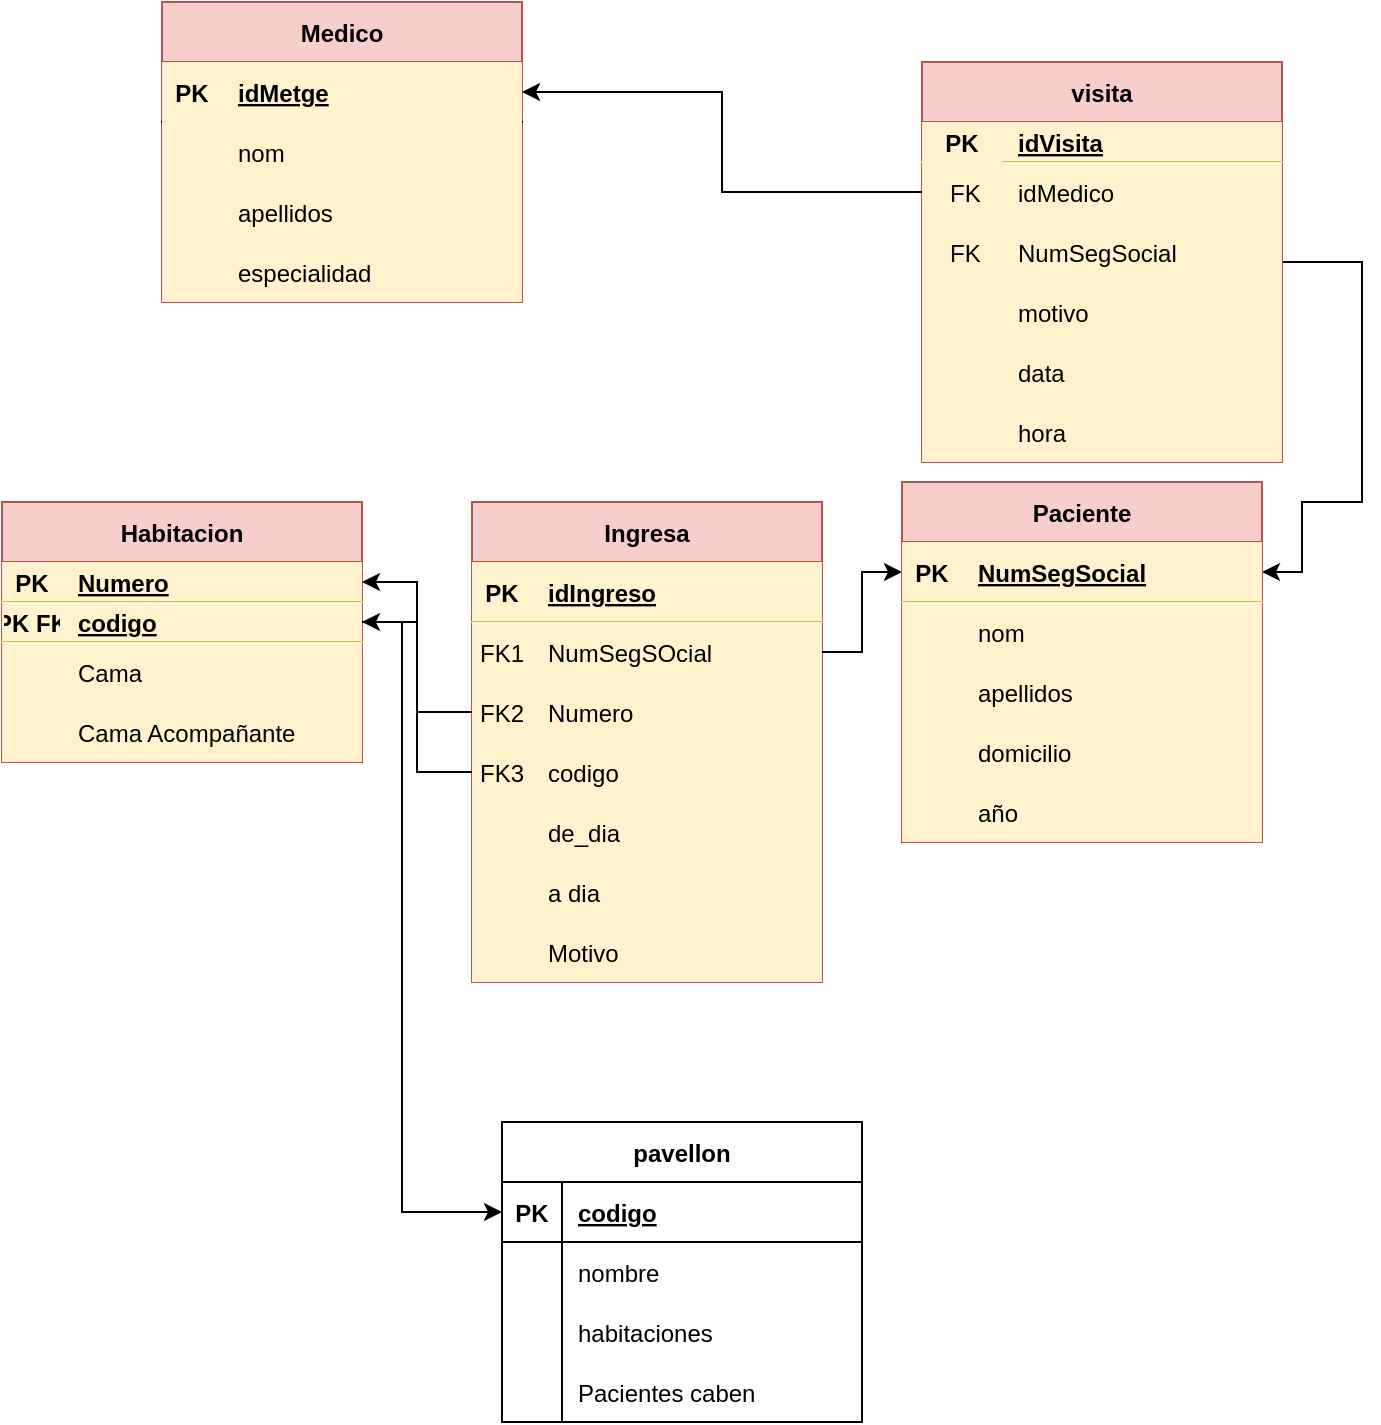 <mxfile version="20.6.0" type="device"><diagram id="R2lEEEUBdFMjLlhIrx00" name="Page-1"><mxGraphModel dx="1038" dy="579" grid="1" gridSize="10" guides="1" tooltips="1" connect="1" arrows="1" fold="1" page="1" pageScale="1" pageWidth="850" pageHeight="1100" math="0" shadow="0" extFonts="Permanent Marker^https://fonts.googleapis.com/css?family=Permanent+Marker"><root><mxCell id="0"/><mxCell id="1" parent="0"/><mxCell id="8zEbhE-yg2SYqA1M5T3Y-1" value="Medico" style="shape=table;startSize=30;container=1;collapsible=1;childLayout=tableLayout;fixedRows=1;rowLines=0;fontStyle=1;align=center;resizeLast=1;fillColor=#f8cecc;strokeColor=#b85450;" parent="1" vertex="1"><mxGeometry x="90" y="80" width="180" height="150" as="geometry"/></mxCell><mxCell id="8zEbhE-yg2SYqA1M5T3Y-2" value="" style="shape=tableRow;horizontal=0;startSize=0;swimlaneHead=0;swimlaneBody=0;fillColor=none;collapsible=0;dropTarget=0;points=[[0,0.5],[1,0.5]];portConstraint=eastwest;top=0;left=0;right=0;bottom=1;" parent="8zEbhE-yg2SYqA1M5T3Y-1" vertex="1"><mxGeometry y="30" width="180" height="30" as="geometry"/></mxCell><mxCell id="8zEbhE-yg2SYqA1M5T3Y-3" value="PK" style="shape=partialRectangle;connectable=0;fillColor=#fff2cc;top=0;left=0;bottom=0;right=0;fontStyle=1;overflow=hidden;strokeColor=#d6b656;" parent="8zEbhE-yg2SYqA1M5T3Y-2" vertex="1"><mxGeometry width="30" height="30" as="geometry"><mxRectangle width="30" height="30" as="alternateBounds"/></mxGeometry></mxCell><mxCell id="8zEbhE-yg2SYqA1M5T3Y-4" value="idMetge" style="shape=partialRectangle;connectable=0;fillColor=#fff2cc;top=0;left=0;bottom=0;right=0;align=left;spacingLeft=6;fontStyle=5;overflow=hidden;strokeColor=#d6b656;" parent="8zEbhE-yg2SYqA1M5T3Y-2" vertex="1"><mxGeometry x="30" width="150" height="30" as="geometry"><mxRectangle width="150" height="30" as="alternateBounds"/></mxGeometry></mxCell><mxCell id="8zEbhE-yg2SYqA1M5T3Y-5" value="" style="shape=tableRow;horizontal=0;startSize=0;swimlaneHead=0;swimlaneBody=0;fillColor=none;collapsible=0;dropTarget=0;points=[[0,0.5],[1,0.5]];portConstraint=eastwest;top=0;left=0;right=0;bottom=0;" parent="8zEbhE-yg2SYqA1M5T3Y-1" vertex="1"><mxGeometry y="60" width="180" height="30" as="geometry"/></mxCell><mxCell id="8zEbhE-yg2SYqA1M5T3Y-6" value="" style="shape=partialRectangle;connectable=0;fillColor=#fff2cc;top=0;left=0;bottom=0;right=0;editable=1;overflow=hidden;strokeColor=#d6b656;" parent="8zEbhE-yg2SYqA1M5T3Y-5" vertex="1"><mxGeometry width="30" height="30" as="geometry"><mxRectangle width="30" height="30" as="alternateBounds"/></mxGeometry></mxCell><mxCell id="8zEbhE-yg2SYqA1M5T3Y-7" value="nom" style="shape=partialRectangle;connectable=0;fillColor=#fff2cc;top=0;left=0;bottom=0;right=0;align=left;spacingLeft=6;overflow=hidden;strokeColor=#d6b656;" parent="8zEbhE-yg2SYqA1M5T3Y-5" vertex="1"><mxGeometry x="30" width="150" height="30" as="geometry"><mxRectangle width="150" height="30" as="alternateBounds"/></mxGeometry></mxCell><mxCell id="8zEbhE-yg2SYqA1M5T3Y-8" value="" style="shape=tableRow;horizontal=0;startSize=0;swimlaneHead=0;swimlaneBody=0;fillColor=none;collapsible=0;dropTarget=0;points=[[0,0.5],[1,0.5]];portConstraint=eastwest;top=0;left=0;right=0;bottom=0;" parent="8zEbhE-yg2SYqA1M5T3Y-1" vertex="1"><mxGeometry y="90" width="180" height="30" as="geometry"/></mxCell><mxCell id="8zEbhE-yg2SYqA1M5T3Y-9" value="" style="shape=partialRectangle;connectable=0;fillColor=#fff2cc;top=0;left=0;bottom=0;right=0;editable=1;overflow=hidden;strokeColor=#d6b656;" parent="8zEbhE-yg2SYqA1M5T3Y-8" vertex="1"><mxGeometry width="30" height="30" as="geometry"><mxRectangle width="30" height="30" as="alternateBounds"/></mxGeometry></mxCell><mxCell id="8zEbhE-yg2SYqA1M5T3Y-10" value="apellidos" style="shape=partialRectangle;connectable=0;fillColor=#fff2cc;top=0;left=0;bottom=0;right=0;align=left;spacingLeft=6;overflow=hidden;strokeColor=#d6b656;" parent="8zEbhE-yg2SYqA1M5T3Y-8" vertex="1"><mxGeometry x="30" width="150" height="30" as="geometry"><mxRectangle width="150" height="30" as="alternateBounds"/></mxGeometry></mxCell><mxCell id="8zEbhE-yg2SYqA1M5T3Y-11" value="" style="shape=tableRow;horizontal=0;startSize=0;swimlaneHead=0;swimlaneBody=0;fillColor=none;collapsible=0;dropTarget=0;points=[[0,0.5],[1,0.5]];portConstraint=eastwest;top=0;left=0;right=0;bottom=0;" parent="8zEbhE-yg2SYqA1M5T3Y-1" vertex="1"><mxGeometry y="120" width="180" height="30" as="geometry"/></mxCell><mxCell id="8zEbhE-yg2SYqA1M5T3Y-12" value="" style="shape=partialRectangle;connectable=0;fillColor=#fff2cc;top=0;left=0;bottom=0;right=0;editable=1;overflow=hidden;strokeColor=#d6b656;" parent="8zEbhE-yg2SYqA1M5T3Y-11" vertex="1"><mxGeometry width="30" height="30" as="geometry"><mxRectangle width="30" height="30" as="alternateBounds"/></mxGeometry></mxCell><mxCell id="8zEbhE-yg2SYqA1M5T3Y-13" value="especialidad" style="shape=partialRectangle;connectable=0;fillColor=#fff2cc;top=0;left=0;bottom=0;right=0;align=left;spacingLeft=6;overflow=hidden;strokeColor=#d6b656;" parent="8zEbhE-yg2SYqA1M5T3Y-11" vertex="1"><mxGeometry x="30" width="150" height="30" as="geometry"><mxRectangle width="150" height="30" as="alternateBounds"/></mxGeometry></mxCell><mxCell id="8zEbhE-yg2SYqA1M5T3Y-79" style="edgeStyle=orthogonalEdgeStyle;rounded=0;orthogonalLoop=1;jettySize=auto;html=1;entryX=1;entryY=0.5;entryDx=0;entryDy=0;" parent="1" source="8zEbhE-yg2SYqA1M5T3Y-14" target="8zEbhE-yg2SYqA1M5T3Y-41" edge="1"><mxGeometry relative="1" as="geometry"><Array as="points"><mxPoint x="690" y="210"/><mxPoint x="690" y="330"/><mxPoint x="660" y="330"/><mxPoint x="660" y="365"/></Array></mxGeometry></mxCell><mxCell id="8zEbhE-yg2SYqA1M5T3Y-14" value="visita" style="shape=table;startSize=30;container=1;collapsible=1;childLayout=tableLayout;fixedRows=1;rowLines=0;fontStyle=1;align=center;resizeLast=1;fillColor=#f8cecc;strokeColor=#b85450;" parent="1" vertex="1"><mxGeometry x="470" y="110" width="180" height="200" as="geometry"/></mxCell><mxCell id="8zEbhE-yg2SYqA1M5T3Y-15" value="" style="shape=tableRow;horizontal=0;startSize=0;swimlaneHead=0;swimlaneBody=0;fillColor=#fff2cc;collapsible=0;dropTarget=0;points=[[0,0.5],[1,0.5]];portConstraint=eastwest;top=0;left=0;right=0;bottom=1;strokeColor=#d6b656;" parent="8zEbhE-yg2SYqA1M5T3Y-14" vertex="1"><mxGeometry y="30" width="180" height="20" as="geometry"/></mxCell><mxCell id="8zEbhE-yg2SYqA1M5T3Y-16" value="PK" style="shape=partialRectangle;connectable=0;fillColor=#fff2cc;top=0;left=0;bottom=0;right=0;fontStyle=1;overflow=hidden;strokeColor=#d6b656;" parent="8zEbhE-yg2SYqA1M5T3Y-15" vertex="1"><mxGeometry width="40" height="20" as="geometry"><mxRectangle width="40" height="20" as="alternateBounds"/></mxGeometry></mxCell><mxCell id="8zEbhE-yg2SYqA1M5T3Y-17" value="idVisita" style="shape=partialRectangle;connectable=0;fillColor=none;top=0;left=0;bottom=0;right=0;align=left;spacingLeft=6;fontStyle=5;overflow=hidden;" parent="8zEbhE-yg2SYqA1M5T3Y-15" vertex="1"><mxGeometry x="40" width="140" height="20" as="geometry"><mxRectangle width="140" height="20" as="alternateBounds"/></mxGeometry></mxCell><mxCell id="8zEbhE-yg2SYqA1M5T3Y-66" value="" style="shape=tableRow;horizontal=0;startSize=0;swimlaneHead=0;swimlaneBody=0;fillColor=#fff2cc;collapsible=0;dropTarget=0;points=[[0,0.5],[1,0.5]];portConstraint=eastwest;top=0;left=0;right=0;bottom=0;strokeColor=#d6b656;" parent="8zEbhE-yg2SYqA1M5T3Y-14" vertex="1"><mxGeometry y="50" width="180" height="30" as="geometry"/></mxCell><mxCell id="8zEbhE-yg2SYqA1M5T3Y-67" value=" FK" style="shape=partialRectangle;connectable=0;fillColor=none;top=0;left=0;bottom=0;right=0;editable=1;overflow=hidden;" parent="8zEbhE-yg2SYqA1M5T3Y-66" vertex="1"><mxGeometry width="40" height="30" as="geometry"><mxRectangle width="40" height="30" as="alternateBounds"/></mxGeometry></mxCell><mxCell id="8zEbhE-yg2SYqA1M5T3Y-68" value="idMedico" style="shape=partialRectangle;connectable=0;fillColor=none;top=0;left=0;bottom=0;right=0;align=left;spacingLeft=6;overflow=hidden;" parent="8zEbhE-yg2SYqA1M5T3Y-66" vertex="1"><mxGeometry x="40" width="140" height="30" as="geometry"><mxRectangle width="140" height="30" as="alternateBounds"/></mxGeometry></mxCell><mxCell id="8zEbhE-yg2SYqA1M5T3Y-76" value="" style="shape=tableRow;horizontal=0;startSize=0;swimlaneHead=0;swimlaneBody=0;fillColor=#fff2cc;collapsible=0;dropTarget=0;points=[[0,0.5],[1,0.5]];portConstraint=eastwest;top=0;left=0;right=0;bottom=0;strokeColor=#d6b656;" parent="8zEbhE-yg2SYqA1M5T3Y-14" vertex="1"><mxGeometry y="80" width="180" height="30" as="geometry"/></mxCell><mxCell id="8zEbhE-yg2SYqA1M5T3Y-77" value=" FK" style="shape=partialRectangle;connectable=0;fillColor=none;top=0;left=0;bottom=0;right=0;editable=1;overflow=hidden;" parent="8zEbhE-yg2SYqA1M5T3Y-76" vertex="1"><mxGeometry width="40" height="30" as="geometry"><mxRectangle width="40" height="30" as="alternateBounds"/></mxGeometry></mxCell><mxCell id="8zEbhE-yg2SYqA1M5T3Y-78" value="NumSegSocial" style="shape=partialRectangle;connectable=0;fillColor=none;top=0;left=0;bottom=0;right=0;align=left;spacingLeft=6;overflow=hidden;" parent="8zEbhE-yg2SYqA1M5T3Y-76" vertex="1"><mxGeometry x="40" width="140" height="30" as="geometry"><mxRectangle width="140" height="30" as="alternateBounds"/></mxGeometry></mxCell><mxCell id="8zEbhE-yg2SYqA1M5T3Y-18" value="" style="shape=tableRow;horizontal=0;startSize=0;swimlaneHead=0;swimlaneBody=0;fillColor=#fff2cc;collapsible=0;dropTarget=0;points=[[0,0.5],[1,0.5]];portConstraint=eastwest;top=0;left=0;right=0;bottom=0;strokeColor=#d6b656;" parent="8zEbhE-yg2SYqA1M5T3Y-14" vertex="1"><mxGeometry y="110" width="180" height="30" as="geometry"/></mxCell><mxCell id="8zEbhE-yg2SYqA1M5T3Y-19" value="" style="shape=partialRectangle;connectable=0;fillColor=none;top=0;left=0;bottom=0;right=0;editable=1;overflow=hidden;" parent="8zEbhE-yg2SYqA1M5T3Y-18" vertex="1"><mxGeometry width="40" height="30" as="geometry"><mxRectangle width="40" height="30" as="alternateBounds"/></mxGeometry></mxCell><mxCell id="8zEbhE-yg2SYqA1M5T3Y-20" value="motivo" style="shape=partialRectangle;connectable=0;fillColor=none;top=0;left=0;bottom=0;right=0;align=left;spacingLeft=6;overflow=hidden;" parent="8zEbhE-yg2SYqA1M5T3Y-18" vertex="1"><mxGeometry x="40" width="140" height="30" as="geometry"><mxRectangle width="140" height="30" as="alternateBounds"/></mxGeometry></mxCell><mxCell id="8zEbhE-yg2SYqA1M5T3Y-21" value="" style="shape=tableRow;horizontal=0;startSize=0;swimlaneHead=0;swimlaneBody=0;fillColor=#fff2cc;collapsible=0;dropTarget=0;points=[[0,0.5],[1,0.5]];portConstraint=eastwest;top=0;left=0;right=0;bottom=0;strokeColor=#d6b656;" parent="8zEbhE-yg2SYqA1M5T3Y-14" vertex="1"><mxGeometry y="140" width="180" height="30" as="geometry"/></mxCell><mxCell id="8zEbhE-yg2SYqA1M5T3Y-22" value="" style="shape=partialRectangle;connectable=0;fillColor=none;top=0;left=0;bottom=0;right=0;editable=1;overflow=hidden;" parent="8zEbhE-yg2SYqA1M5T3Y-21" vertex="1"><mxGeometry width="40" height="30" as="geometry"><mxRectangle width="40" height="30" as="alternateBounds"/></mxGeometry></mxCell><mxCell id="8zEbhE-yg2SYqA1M5T3Y-23" value="data" style="shape=partialRectangle;connectable=0;fillColor=none;top=0;left=0;bottom=0;right=0;align=left;spacingLeft=6;overflow=hidden;" parent="8zEbhE-yg2SYqA1M5T3Y-21" vertex="1"><mxGeometry x="40" width="140" height="30" as="geometry"><mxRectangle width="140" height="30" as="alternateBounds"/></mxGeometry></mxCell><mxCell id="8zEbhE-yg2SYqA1M5T3Y-24" value="" style="shape=tableRow;horizontal=0;startSize=0;swimlaneHead=0;swimlaneBody=0;fillColor=#fff2cc;collapsible=0;dropTarget=0;points=[[0,0.5],[1,0.5]];portConstraint=eastwest;top=0;left=0;right=0;bottom=0;strokeColor=#d6b656;" parent="8zEbhE-yg2SYqA1M5T3Y-14" vertex="1"><mxGeometry y="170" width="180" height="30" as="geometry"/></mxCell><mxCell id="8zEbhE-yg2SYqA1M5T3Y-25" value="" style="shape=partialRectangle;connectable=0;fillColor=none;top=0;left=0;bottom=0;right=0;editable=1;overflow=hidden;" parent="8zEbhE-yg2SYqA1M5T3Y-24" vertex="1"><mxGeometry width="40" height="30" as="geometry"><mxRectangle width="40" height="30" as="alternateBounds"/></mxGeometry></mxCell><mxCell id="8zEbhE-yg2SYqA1M5T3Y-26" value="hora" style="shape=partialRectangle;connectable=0;fillColor=none;top=0;left=0;bottom=0;right=0;align=left;spacingLeft=6;overflow=hidden;" parent="8zEbhE-yg2SYqA1M5T3Y-24" vertex="1"><mxGeometry x="40" width="140" height="30" as="geometry"><mxRectangle width="140" height="30" as="alternateBounds"/></mxGeometry></mxCell><mxCell id="8zEbhE-yg2SYqA1M5T3Y-27" value="Habitacion" style="shape=table;startSize=30;container=1;collapsible=1;childLayout=tableLayout;fixedRows=1;rowLines=0;fontStyle=1;align=center;resizeLast=1;fillColor=#f8cecc;strokeColor=#b85450;" parent="1" vertex="1"><mxGeometry x="10" y="330" width="180" height="130" as="geometry"/></mxCell><mxCell id="8zEbhE-yg2SYqA1M5T3Y-28" value="" style="shape=tableRow;horizontal=0;startSize=0;swimlaneHead=0;swimlaneBody=0;fillColor=#fff2cc;collapsible=0;dropTarget=0;points=[[0,0.5],[1,0.5]];portConstraint=eastwest;top=0;left=0;right=0;bottom=1;strokeColor=#d6b656;" parent="8zEbhE-yg2SYqA1M5T3Y-27" vertex="1"><mxGeometry y="30" width="180" height="20" as="geometry"/></mxCell><mxCell id="8zEbhE-yg2SYqA1M5T3Y-29" value="PK" style="shape=partialRectangle;connectable=0;fillColor=none;top=0;left=0;bottom=0;right=0;fontStyle=1;overflow=hidden;" parent="8zEbhE-yg2SYqA1M5T3Y-28" vertex="1"><mxGeometry width="30" height="20" as="geometry"><mxRectangle width="30" height="20" as="alternateBounds"/></mxGeometry></mxCell><mxCell id="8zEbhE-yg2SYqA1M5T3Y-30" value="Numero" style="shape=partialRectangle;connectable=0;fillColor=none;top=0;left=0;bottom=0;right=0;align=left;spacingLeft=6;fontStyle=5;overflow=hidden;" parent="8zEbhE-yg2SYqA1M5T3Y-28" vertex="1"><mxGeometry x="30" width="150" height="20" as="geometry"><mxRectangle width="150" height="20" as="alternateBounds"/></mxGeometry></mxCell><mxCell id="8zEbhE-yg2SYqA1M5T3Y-104" value="" style="shape=tableRow;horizontal=0;startSize=0;swimlaneHead=0;swimlaneBody=0;fillColor=#fff2cc;collapsible=0;dropTarget=0;points=[[0,0.5],[1,0.5]];portConstraint=eastwest;top=0;left=0;right=0;bottom=1;strokeColor=#d6b656;" parent="8zEbhE-yg2SYqA1M5T3Y-27" vertex="1"><mxGeometry y="50" width="180" height="20" as="geometry"/></mxCell><mxCell id="8zEbhE-yg2SYqA1M5T3Y-105" value="PK FK" style="shape=partialRectangle;connectable=0;fillColor=none;top=0;left=0;bottom=0;right=0;fontStyle=1;overflow=hidden;" parent="8zEbhE-yg2SYqA1M5T3Y-104" vertex="1"><mxGeometry width="30" height="20" as="geometry"><mxRectangle width="30" height="20" as="alternateBounds"/></mxGeometry></mxCell><mxCell id="8zEbhE-yg2SYqA1M5T3Y-106" value="codigo" style="shape=partialRectangle;connectable=0;fillColor=none;top=0;left=0;bottom=0;right=0;align=left;spacingLeft=6;fontStyle=5;overflow=hidden;" parent="8zEbhE-yg2SYqA1M5T3Y-104" vertex="1"><mxGeometry x="30" width="150" height="20" as="geometry"><mxRectangle width="150" height="20" as="alternateBounds"/></mxGeometry></mxCell><mxCell id="8zEbhE-yg2SYqA1M5T3Y-31" value="" style="shape=tableRow;horizontal=0;startSize=0;swimlaneHead=0;swimlaneBody=0;fillColor=#fff2cc;collapsible=0;dropTarget=0;points=[[0,0.5],[1,0.5]];portConstraint=eastwest;top=0;left=0;right=0;bottom=0;strokeColor=#d6b656;" parent="8zEbhE-yg2SYqA1M5T3Y-27" vertex="1"><mxGeometry y="70" width="180" height="30" as="geometry"/></mxCell><mxCell id="8zEbhE-yg2SYqA1M5T3Y-32" value="" style="shape=partialRectangle;connectable=0;fillColor=none;top=0;left=0;bottom=0;right=0;editable=1;overflow=hidden;" parent="8zEbhE-yg2SYqA1M5T3Y-31" vertex="1"><mxGeometry width="30" height="30" as="geometry"><mxRectangle width="30" height="30" as="alternateBounds"/></mxGeometry></mxCell><mxCell id="8zEbhE-yg2SYqA1M5T3Y-33" value="Cama" style="shape=partialRectangle;connectable=0;fillColor=none;top=0;left=0;bottom=0;right=0;align=left;spacingLeft=6;overflow=hidden;" parent="8zEbhE-yg2SYqA1M5T3Y-31" vertex="1"><mxGeometry x="30" width="150" height="30" as="geometry"><mxRectangle width="150" height="30" as="alternateBounds"/></mxGeometry></mxCell><mxCell id="8zEbhE-yg2SYqA1M5T3Y-34" value="" style="shape=tableRow;horizontal=0;startSize=0;swimlaneHead=0;swimlaneBody=0;fillColor=#fff2cc;collapsible=0;dropTarget=0;points=[[0,0.5],[1,0.5]];portConstraint=eastwest;top=0;left=0;right=0;bottom=0;strokeColor=#d6b656;" parent="8zEbhE-yg2SYqA1M5T3Y-27" vertex="1"><mxGeometry y="100" width="180" height="30" as="geometry"/></mxCell><mxCell id="8zEbhE-yg2SYqA1M5T3Y-35" value="" style="shape=partialRectangle;connectable=0;fillColor=none;top=0;left=0;bottom=0;right=0;editable=1;overflow=hidden;" parent="8zEbhE-yg2SYqA1M5T3Y-34" vertex="1"><mxGeometry width="30" height="30" as="geometry"><mxRectangle width="30" height="30" as="alternateBounds"/></mxGeometry></mxCell><mxCell id="8zEbhE-yg2SYqA1M5T3Y-36" value="Cama Acompañante" style="shape=partialRectangle;connectable=0;fillColor=none;top=0;left=0;bottom=0;right=0;align=left;spacingLeft=6;overflow=hidden;" parent="8zEbhE-yg2SYqA1M5T3Y-34" vertex="1"><mxGeometry x="30" width="150" height="30" as="geometry"><mxRectangle width="150" height="30" as="alternateBounds"/></mxGeometry></mxCell><mxCell id="8zEbhE-yg2SYqA1M5T3Y-40" value="Paciente" style="shape=table;startSize=30;container=1;collapsible=1;childLayout=tableLayout;fixedRows=1;rowLines=0;fontStyle=1;align=center;resizeLast=1;" parent="1" vertex="1"><mxGeometry x="460" y="320" width="180" height="180" as="geometry"/></mxCell><mxCell id="8zEbhE-yg2SYqA1M5T3Y-41" value="" style="shape=tableRow;horizontal=0;startSize=0;swimlaneHead=0;swimlaneBody=0;fillColor=none;collapsible=0;dropTarget=0;points=[[0,0.5],[1,0.5]];portConstraint=eastwest;top=0;left=0;right=0;bottom=1;" parent="8zEbhE-yg2SYqA1M5T3Y-40" vertex="1"><mxGeometry y="30" width="180" height="30" as="geometry"/></mxCell><mxCell id="8zEbhE-yg2SYqA1M5T3Y-42" value="PK" style="shape=partialRectangle;connectable=0;fillColor=none;top=0;left=0;bottom=0;right=0;fontStyle=1;overflow=hidden;" parent="8zEbhE-yg2SYqA1M5T3Y-41" vertex="1"><mxGeometry width="30" height="30" as="geometry"><mxRectangle width="30" height="30" as="alternateBounds"/></mxGeometry></mxCell><mxCell id="8zEbhE-yg2SYqA1M5T3Y-43" value="NumSegSocial" style="shape=partialRectangle;connectable=0;fillColor=none;top=0;left=0;bottom=0;right=0;align=left;spacingLeft=6;fontStyle=5;overflow=hidden;" parent="8zEbhE-yg2SYqA1M5T3Y-41" vertex="1"><mxGeometry x="30" width="150" height="30" as="geometry"><mxRectangle width="150" height="30" as="alternateBounds"/></mxGeometry></mxCell><mxCell id="8zEbhE-yg2SYqA1M5T3Y-44" value="" style="shape=tableRow;horizontal=0;startSize=0;swimlaneHead=0;swimlaneBody=0;fillColor=none;collapsible=0;dropTarget=0;points=[[0,0.5],[1,0.5]];portConstraint=eastwest;top=0;left=0;right=0;bottom=0;" parent="8zEbhE-yg2SYqA1M5T3Y-40" vertex="1"><mxGeometry y="60" width="180" height="30" as="geometry"/></mxCell><mxCell id="8zEbhE-yg2SYqA1M5T3Y-45" value="" style="shape=partialRectangle;connectable=0;fillColor=none;top=0;left=0;bottom=0;right=0;editable=1;overflow=hidden;" parent="8zEbhE-yg2SYqA1M5T3Y-44" vertex="1"><mxGeometry width="30" height="30" as="geometry"><mxRectangle width="30" height="30" as="alternateBounds"/></mxGeometry></mxCell><mxCell id="8zEbhE-yg2SYqA1M5T3Y-46" value="nom" style="shape=partialRectangle;connectable=0;fillColor=none;top=0;left=0;bottom=0;right=0;align=left;spacingLeft=6;overflow=hidden;" parent="8zEbhE-yg2SYqA1M5T3Y-44" vertex="1"><mxGeometry x="30" width="150" height="30" as="geometry"><mxRectangle width="150" height="30" as="alternateBounds"/></mxGeometry></mxCell><mxCell id="8zEbhE-yg2SYqA1M5T3Y-47" value="" style="shape=tableRow;horizontal=0;startSize=0;swimlaneHead=0;swimlaneBody=0;fillColor=none;collapsible=0;dropTarget=0;points=[[0,0.5],[1,0.5]];portConstraint=eastwest;top=0;left=0;right=0;bottom=0;" parent="8zEbhE-yg2SYqA1M5T3Y-40" vertex="1"><mxGeometry y="90" width="180" height="30" as="geometry"/></mxCell><mxCell id="8zEbhE-yg2SYqA1M5T3Y-48" value="" style="shape=partialRectangle;connectable=0;fillColor=none;top=0;left=0;bottom=0;right=0;editable=1;overflow=hidden;" parent="8zEbhE-yg2SYqA1M5T3Y-47" vertex="1"><mxGeometry width="30" height="30" as="geometry"><mxRectangle width="30" height="30" as="alternateBounds"/></mxGeometry></mxCell><mxCell id="8zEbhE-yg2SYqA1M5T3Y-49" value="apellidos" style="shape=partialRectangle;connectable=0;fillColor=none;top=0;left=0;bottom=0;right=0;align=left;spacingLeft=6;overflow=hidden;" parent="8zEbhE-yg2SYqA1M5T3Y-47" vertex="1"><mxGeometry x="30" width="150" height="30" as="geometry"><mxRectangle width="150" height="30" as="alternateBounds"/></mxGeometry></mxCell><mxCell id="8zEbhE-yg2SYqA1M5T3Y-50" value="" style="shape=tableRow;horizontal=0;startSize=0;swimlaneHead=0;swimlaneBody=0;fillColor=none;collapsible=0;dropTarget=0;points=[[0,0.5],[1,0.5]];portConstraint=eastwest;top=0;left=0;right=0;bottom=0;" parent="8zEbhE-yg2SYqA1M5T3Y-40" vertex="1"><mxGeometry y="120" width="180" height="30" as="geometry"/></mxCell><mxCell id="8zEbhE-yg2SYqA1M5T3Y-51" value="" style="shape=partialRectangle;connectable=0;fillColor=none;top=0;left=0;bottom=0;right=0;editable=1;overflow=hidden;" parent="8zEbhE-yg2SYqA1M5T3Y-50" vertex="1"><mxGeometry width="30" height="30" as="geometry"><mxRectangle width="30" height="30" as="alternateBounds"/></mxGeometry></mxCell><mxCell id="8zEbhE-yg2SYqA1M5T3Y-52" value="domicilio" style="shape=partialRectangle;connectable=0;fillColor=none;top=0;left=0;bottom=0;right=0;align=left;spacingLeft=6;overflow=hidden;" parent="8zEbhE-yg2SYqA1M5T3Y-50" vertex="1"><mxGeometry x="30" width="150" height="30" as="geometry"><mxRectangle width="150" height="30" as="alternateBounds"/></mxGeometry></mxCell><mxCell id="8zEbhE-yg2SYqA1M5T3Y-73" value="" style="shape=tableRow;horizontal=0;startSize=0;swimlaneHead=0;swimlaneBody=0;fillColor=none;collapsible=0;dropTarget=0;points=[[0,0.5],[1,0.5]];portConstraint=eastwest;top=0;left=0;right=0;bottom=0;" parent="8zEbhE-yg2SYqA1M5T3Y-40" vertex="1"><mxGeometry y="150" width="180" height="30" as="geometry"/></mxCell><mxCell id="8zEbhE-yg2SYqA1M5T3Y-74" value="" style="shape=partialRectangle;connectable=0;fillColor=none;top=0;left=0;bottom=0;right=0;editable=1;overflow=hidden;" parent="8zEbhE-yg2SYqA1M5T3Y-73" vertex="1"><mxGeometry width="30" height="30" as="geometry"><mxRectangle width="30" height="30" as="alternateBounds"/></mxGeometry></mxCell><mxCell id="8zEbhE-yg2SYqA1M5T3Y-75" value="año" style="shape=partialRectangle;connectable=0;fillColor=none;top=0;left=0;bottom=0;right=0;align=left;spacingLeft=6;overflow=hidden;" parent="8zEbhE-yg2SYqA1M5T3Y-73" vertex="1"><mxGeometry x="30" width="150" height="30" as="geometry"><mxRectangle width="150" height="30" as="alternateBounds"/></mxGeometry></mxCell><mxCell id="8zEbhE-yg2SYqA1M5T3Y-53" value="pavellon" style="shape=table;startSize=30;container=1;collapsible=1;childLayout=tableLayout;fixedRows=1;rowLines=0;fontStyle=1;align=center;resizeLast=1;" parent="1" vertex="1"><mxGeometry x="260" y="640" width="180" height="150" as="geometry"/></mxCell><mxCell id="8zEbhE-yg2SYqA1M5T3Y-54" value="" style="shape=tableRow;horizontal=0;startSize=0;swimlaneHead=0;swimlaneBody=0;fillColor=none;collapsible=0;dropTarget=0;points=[[0,0.5],[1,0.5]];portConstraint=eastwest;top=0;left=0;right=0;bottom=1;" parent="8zEbhE-yg2SYqA1M5T3Y-53" vertex="1"><mxGeometry y="30" width="180" height="30" as="geometry"/></mxCell><mxCell id="8zEbhE-yg2SYqA1M5T3Y-55" value="PK" style="shape=partialRectangle;connectable=0;fillColor=none;top=0;left=0;bottom=0;right=0;fontStyle=1;overflow=hidden;" parent="8zEbhE-yg2SYqA1M5T3Y-54" vertex="1"><mxGeometry width="30" height="30" as="geometry"><mxRectangle width="30" height="30" as="alternateBounds"/></mxGeometry></mxCell><mxCell id="8zEbhE-yg2SYqA1M5T3Y-56" value="codigo" style="shape=partialRectangle;connectable=0;fillColor=none;top=0;left=0;bottom=0;right=0;align=left;spacingLeft=6;fontStyle=5;overflow=hidden;" parent="8zEbhE-yg2SYqA1M5T3Y-54" vertex="1"><mxGeometry x="30" width="150" height="30" as="geometry"><mxRectangle width="150" height="30" as="alternateBounds"/></mxGeometry></mxCell><mxCell id="8zEbhE-yg2SYqA1M5T3Y-57" value="" style="shape=tableRow;horizontal=0;startSize=0;swimlaneHead=0;swimlaneBody=0;fillColor=none;collapsible=0;dropTarget=0;points=[[0,0.5],[1,0.5]];portConstraint=eastwest;top=0;left=0;right=0;bottom=0;" parent="8zEbhE-yg2SYqA1M5T3Y-53" vertex="1"><mxGeometry y="60" width="180" height="30" as="geometry"/></mxCell><mxCell id="8zEbhE-yg2SYqA1M5T3Y-58" value="" style="shape=partialRectangle;connectable=0;fillColor=none;top=0;left=0;bottom=0;right=0;editable=1;overflow=hidden;" parent="8zEbhE-yg2SYqA1M5T3Y-57" vertex="1"><mxGeometry width="30" height="30" as="geometry"><mxRectangle width="30" height="30" as="alternateBounds"/></mxGeometry></mxCell><mxCell id="8zEbhE-yg2SYqA1M5T3Y-59" value="nombre" style="shape=partialRectangle;connectable=0;fillColor=none;top=0;left=0;bottom=0;right=0;align=left;spacingLeft=6;overflow=hidden;" parent="8zEbhE-yg2SYqA1M5T3Y-57" vertex="1"><mxGeometry x="30" width="150" height="30" as="geometry"><mxRectangle width="150" height="30" as="alternateBounds"/></mxGeometry></mxCell><mxCell id="8zEbhE-yg2SYqA1M5T3Y-60" value="" style="shape=tableRow;horizontal=0;startSize=0;swimlaneHead=0;swimlaneBody=0;fillColor=none;collapsible=0;dropTarget=0;points=[[0,0.5],[1,0.5]];portConstraint=eastwest;top=0;left=0;right=0;bottom=0;" parent="8zEbhE-yg2SYqA1M5T3Y-53" vertex="1"><mxGeometry y="90" width="180" height="30" as="geometry"/></mxCell><mxCell id="8zEbhE-yg2SYqA1M5T3Y-61" value="" style="shape=partialRectangle;connectable=0;fillColor=none;top=0;left=0;bottom=0;right=0;editable=1;overflow=hidden;" parent="8zEbhE-yg2SYqA1M5T3Y-60" vertex="1"><mxGeometry width="30" height="30" as="geometry"><mxRectangle width="30" height="30" as="alternateBounds"/></mxGeometry></mxCell><mxCell id="8zEbhE-yg2SYqA1M5T3Y-62" value="habitaciones" style="shape=partialRectangle;connectable=0;fillColor=none;top=0;left=0;bottom=0;right=0;align=left;spacingLeft=6;overflow=hidden;" parent="8zEbhE-yg2SYqA1M5T3Y-60" vertex="1"><mxGeometry x="30" width="150" height="30" as="geometry"><mxRectangle width="150" height="30" as="alternateBounds"/></mxGeometry></mxCell><mxCell id="8zEbhE-yg2SYqA1M5T3Y-63" value="" style="shape=tableRow;horizontal=0;startSize=0;swimlaneHead=0;swimlaneBody=0;fillColor=none;collapsible=0;dropTarget=0;points=[[0,0.5],[1,0.5]];portConstraint=eastwest;top=0;left=0;right=0;bottom=0;" parent="8zEbhE-yg2SYqA1M5T3Y-53" vertex="1"><mxGeometry y="120" width="180" height="30" as="geometry"/></mxCell><mxCell id="8zEbhE-yg2SYqA1M5T3Y-64" value="" style="shape=partialRectangle;connectable=0;fillColor=none;top=0;left=0;bottom=0;right=0;editable=1;overflow=hidden;" parent="8zEbhE-yg2SYqA1M5T3Y-63" vertex="1"><mxGeometry width="30" height="30" as="geometry"><mxRectangle width="30" height="30" as="alternateBounds"/></mxGeometry></mxCell><mxCell id="8zEbhE-yg2SYqA1M5T3Y-65" value="Pacientes caben" style="shape=partialRectangle;connectable=0;fillColor=none;top=0;left=0;bottom=0;right=0;align=left;spacingLeft=6;overflow=hidden;" parent="8zEbhE-yg2SYqA1M5T3Y-63" vertex="1"><mxGeometry x="30" width="150" height="30" as="geometry"><mxRectangle width="150" height="30" as="alternateBounds"/></mxGeometry></mxCell><mxCell id="8zEbhE-yg2SYqA1M5T3Y-72" style="edgeStyle=orthogonalEdgeStyle;rounded=0;orthogonalLoop=1;jettySize=auto;html=1;entryX=1;entryY=0.5;entryDx=0;entryDy=0;" parent="1" source="8zEbhE-yg2SYqA1M5T3Y-66" target="8zEbhE-yg2SYqA1M5T3Y-2" edge="1"><mxGeometry relative="1" as="geometry"/></mxCell><mxCell id="8zEbhE-yg2SYqA1M5T3Y-80" value="Ingresa" style="shape=table;startSize=30;container=1;collapsible=1;childLayout=tableLayout;fixedRows=1;rowLines=0;fontStyle=1;align=center;resizeLast=1;fillColor=#f8cecc;strokeColor=#b85450;" parent="1" vertex="1"><mxGeometry x="245" y="330" width="175" height="240" as="geometry"/></mxCell><mxCell id="8zEbhE-yg2SYqA1M5T3Y-81" value="" style="shape=tableRow;horizontal=0;startSize=0;swimlaneHead=0;swimlaneBody=0;fillColor=#fff2cc;collapsible=0;dropTarget=0;points=[[0,0.5],[1,0.5]];portConstraint=eastwest;top=0;left=0;right=0;bottom=1;strokeColor=#d6b656;" parent="8zEbhE-yg2SYqA1M5T3Y-80" vertex="1"><mxGeometry y="30" width="175" height="30" as="geometry"/></mxCell><mxCell id="8zEbhE-yg2SYqA1M5T3Y-82" value="PK" style="shape=partialRectangle;connectable=0;fillColor=none;top=0;left=0;bottom=0;right=0;fontStyle=1;overflow=hidden;" parent="8zEbhE-yg2SYqA1M5T3Y-81" vertex="1"><mxGeometry width="30" height="30" as="geometry"><mxRectangle width="30" height="30" as="alternateBounds"/></mxGeometry></mxCell><mxCell id="8zEbhE-yg2SYqA1M5T3Y-83" value="idIngreso" style="shape=partialRectangle;connectable=0;fillColor=none;top=0;left=0;bottom=0;right=0;align=left;spacingLeft=6;fontStyle=5;overflow=hidden;" parent="8zEbhE-yg2SYqA1M5T3Y-81" vertex="1"><mxGeometry x="30" width="145" height="30" as="geometry"><mxRectangle width="145" height="30" as="alternateBounds"/></mxGeometry></mxCell><mxCell id="8zEbhE-yg2SYqA1M5T3Y-111" value="" style="shape=tableRow;horizontal=0;startSize=0;swimlaneHead=0;swimlaneBody=0;fillColor=#fff2cc;collapsible=0;dropTarget=0;points=[[0,0.5],[1,0.5]];portConstraint=eastwest;top=0;left=0;right=0;bottom=0;strokeColor=#d6b656;" parent="8zEbhE-yg2SYqA1M5T3Y-80" vertex="1"><mxGeometry y="60" width="175" height="30" as="geometry"/></mxCell><mxCell id="8zEbhE-yg2SYqA1M5T3Y-112" value="FK1" style="shape=partialRectangle;connectable=0;fillColor=none;top=0;left=0;bottom=0;right=0;editable=1;overflow=hidden;" parent="8zEbhE-yg2SYqA1M5T3Y-111" vertex="1"><mxGeometry width="30" height="30" as="geometry"><mxRectangle width="30" height="30" as="alternateBounds"/></mxGeometry></mxCell><mxCell id="8zEbhE-yg2SYqA1M5T3Y-113" value="NumSegSOcial" style="shape=partialRectangle;connectable=0;fillColor=none;top=0;left=0;bottom=0;right=0;align=left;spacingLeft=6;overflow=hidden;" parent="8zEbhE-yg2SYqA1M5T3Y-111" vertex="1"><mxGeometry x="30" width="145" height="30" as="geometry"><mxRectangle width="145" height="30" as="alternateBounds"/></mxGeometry></mxCell><mxCell id="8zEbhE-yg2SYqA1M5T3Y-108" value="" style="shape=tableRow;horizontal=0;startSize=0;swimlaneHead=0;swimlaneBody=0;fillColor=#fff2cc;collapsible=0;dropTarget=0;points=[[0,0.5],[1,0.5]];portConstraint=eastwest;top=0;left=0;right=0;bottom=0;strokeColor=#d6b656;" parent="8zEbhE-yg2SYqA1M5T3Y-80" vertex="1"><mxGeometry y="90" width="175" height="30" as="geometry"/></mxCell><mxCell id="8zEbhE-yg2SYqA1M5T3Y-109" value="FK2" style="shape=partialRectangle;connectable=0;fillColor=none;top=0;left=0;bottom=0;right=0;editable=1;overflow=hidden;" parent="8zEbhE-yg2SYqA1M5T3Y-108" vertex="1"><mxGeometry width="30" height="30" as="geometry"><mxRectangle width="30" height="30" as="alternateBounds"/></mxGeometry></mxCell><mxCell id="8zEbhE-yg2SYqA1M5T3Y-110" value="Numero" style="shape=partialRectangle;connectable=0;fillColor=none;top=0;left=0;bottom=0;right=0;align=left;spacingLeft=6;overflow=hidden;" parent="8zEbhE-yg2SYqA1M5T3Y-108" vertex="1"><mxGeometry x="30" width="145" height="30" as="geometry"><mxRectangle width="145" height="30" as="alternateBounds"/></mxGeometry></mxCell><mxCell id="8zEbhE-yg2SYqA1M5T3Y-116" value="" style="shape=tableRow;horizontal=0;startSize=0;swimlaneHead=0;swimlaneBody=0;fillColor=#fff2cc;collapsible=0;dropTarget=0;points=[[0,0.5],[1,0.5]];portConstraint=eastwest;top=0;left=0;right=0;bottom=0;strokeColor=#d6b656;" parent="8zEbhE-yg2SYqA1M5T3Y-80" vertex="1"><mxGeometry y="120" width="175" height="30" as="geometry"/></mxCell><mxCell id="8zEbhE-yg2SYqA1M5T3Y-117" value="FK3" style="shape=partialRectangle;connectable=0;fillColor=none;top=0;left=0;bottom=0;right=0;editable=1;overflow=hidden;" parent="8zEbhE-yg2SYqA1M5T3Y-116" vertex="1"><mxGeometry width="30" height="30" as="geometry"><mxRectangle width="30" height="30" as="alternateBounds"/></mxGeometry></mxCell><mxCell id="8zEbhE-yg2SYqA1M5T3Y-118" value="codigo" style="shape=partialRectangle;connectable=0;fillColor=none;top=0;left=0;bottom=0;right=0;align=left;spacingLeft=6;overflow=hidden;" parent="8zEbhE-yg2SYqA1M5T3Y-116" vertex="1"><mxGeometry x="30" width="145" height="30" as="geometry"><mxRectangle width="145" height="30" as="alternateBounds"/></mxGeometry></mxCell><mxCell id="8zEbhE-yg2SYqA1M5T3Y-84" value="" style="shape=tableRow;horizontal=0;startSize=0;swimlaneHead=0;swimlaneBody=0;fillColor=#fff2cc;collapsible=0;dropTarget=0;points=[[0,0.5],[1,0.5]];portConstraint=eastwest;top=0;left=0;right=0;bottom=0;strokeColor=#d6b656;" parent="8zEbhE-yg2SYqA1M5T3Y-80" vertex="1"><mxGeometry y="150" width="175" height="30" as="geometry"/></mxCell><mxCell id="8zEbhE-yg2SYqA1M5T3Y-85" value="" style="shape=partialRectangle;connectable=0;fillColor=none;top=0;left=0;bottom=0;right=0;editable=1;overflow=hidden;" parent="8zEbhE-yg2SYqA1M5T3Y-84" vertex="1"><mxGeometry width="30" height="30" as="geometry"><mxRectangle width="30" height="30" as="alternateBounds"/></mxGeometry></mxCell><mxCell id="8zEbhE-yg2SYqA1M5T3Y-86" value="de_dia" style="shape=partialRectangle;connectable=0;fillColor=none;top=0;left=0;bottom=0;right=0;align=left;spacingLeft=6;overflow=hidden;" parent="8zEbhE-yg2SYqA1M5T3Y-84" vertex="1"><mxGeometry x="30" width="145" height="30" as="geometry"><mxRectangle width="145" height="30" as="alternateBounds"/></mxGeometry></mxCell><mxCell id="8zEbhE-yg2SYqA1M5T3Y-87" value="" style="shape=tableRow;horizontal=0;startSize=0;swimlaneHead=0;swimlaneBody=0;fillColor=#fff2cc;collapsible=0;dropTarget=0;points=[[0,0.5],[1,0.5]];portConstraint=eastwest;top=0;left=0;right=0;bottom=0;strokeColor=#d6b656;" parent="8zEbhE-yg2SYqA1M5T3Y-80" vertex="1"><mxGeometry y="180" width="175" height="30" as="geometry"/></mxCell><mxCell id="8zEbhE-yg2SYqA1M5T3Y-88" value="" style="shape=partialRectangle;connectable=0;fillColor=none;top=0;left=0;bottom=0;right=0;editable=1;overflow=hidden;" parent="8zEbhE-yg2SYqA1M5T3Y-87" vertex="1"><mxGeometry width="30" height="30" as="geometry"><mxRectangle width="30" height="30" as="alternateBounds"/></mxGeometry></mxCell><mxCell id="8zEbhE-yg2SYqA1M5T3Y-89" value="a dia" style="shape=partialRectangle;connectable=0;fillColor=none;top=0;left=0;bottom=0;right=0;align=left;spacingLeft=6;overflow=hidden;" parent="8zEbhE-yg2SYqA1M5T3Y-87" vertex="1"><mxGeometry x="30" width="145" height="30" as="geometry"><mxRectangle width="145" height="30" as="alternateBounds"/></mxGeometry></mxCell><mxCell id="8zEbhE-yg2SYqA1M5T3Y-90" value="" style="shape=tableRow;horizontal=0;startSize=0;swimlaneHead=0;swimlaneBody=0;fillColor=#fff2cc;collapsible=0;dropTarget=0;points=[[0,0.5],[1,0.5]];portConstraint=eastwest;top=0;left=0;right=0;bottom=0;strokeColor=#d6b656;" parent="8zEbhE-yg2SYqA1M5T3Y-80" vertex="1"><mxGeometry y="210" width="175" height="30" as="geometry"/></mxCell><mxCell id="8zEbhE-yg2SYqA1M5T3Y-91" value="" style="shape=partialRectangle;connectable=0;fillColor=none;top=0;left=0;bottom=0;right=0;editable=1;overflow=hidden;" parent="8zEbhE-yg2SYqA1M5T3Y-90" vertex="1"><mxGeometry width="30" height="30" as="geometry"><mxRectangle width="30" height="30" as="alternateBounds"/></mxGeometry></mxCell><mxCell id="8zEbhE-yg2SYqA1M5T3Y-92" value="Motivo" style="shape=partialRectangle;connectable=0;fillColor=none;top=0;left=0;bottom=0;right=0;align=left;spacingLeft=6;overflow=hidden;" parent="8zEbhE-yg2SYqA1M5T3Y-90" vertex="1"><mxGeometry x="30" width="145" height="30" as="geometry"><mxRectangle width="145" height="30" as="alternateBounds"/></mxGeometry></mxCell><mxCell id="8zEbhE-yg2SYqA1M5T3Y-107" style="edgeStyle=orthogonalEdgeStyle;rounded=0;orthogonalLoop=1;jettySize=auto;html=1;entryX=0;entryY=0.5;entryDx=0;entryDy=0;" parent="1" source="8zEbhE-yg2SYqA1M5T3Y-104" target="8zEbhE-yg2SYqA1M5T3Y-54" edge="1"><mxGeometry relative="1" as="geometry"><Array as="points"><mxPoint x="210" y="390"/><mxPoint x="210" y="685"/></Array></mxGeometry></mxCell><mxCell id="8zEbhE-yg2SYqA1M5T3Y-114" style="edgeStyle=orthogonalEdgeStyle;rounded=0;orthogonalLoop=1;jettySize=auto;html=1;entryX=0;entryY=0.5;entryDx=0;entryDy=0;" parent="1" source="8zEbhE-yg2SYqA1M5T3Y-111" target="8zEbhE-yg2SYqA1M5T3Y-41" edge="1"><mxGeometry relative="1" as="geometry"/></mxCell><mxCell id="8zEbhE-yg2SYqA1M5T3Y-115" style="edgeStyle=orthogonalEdgeStyle;rounded=0;orthogonalLoop=1;jettySize=auto;html=1;entryX=1;entryY=0.5;entryDx=0;entryDy=0;" parent="1" source="8zEbhE-yg2SYqA1M5T3Y-108" target="8zEbhE-yg2SYqA1M5T3Y-28" edge="1"><mxGeometry relative="1" as="geometry"/></mxCell><mxCell id="8zEbhE-yg2SYqA1M5T3Y-119" style="edgeStyle=orthogonalEdgeStyle;rounded=0;orthogonalLoop=1;jettySize=auto;html=1;entryX=1;entryY=0.5;entryDx=0;entryDy=0;" parent="1" source="8zEbhE-yg2SYqA1M5T3Y-116" target="8zEbhE-yg2SYqA1M5T3Y-104" edge="1"><mxGeometry relative="1" as="geometry"/></mxCell><mxCell id="Aj6kjl645YNrOEWlLI-J-19" value="Paciente" style="shape=table;startSize=30;container=1;collapsible=1;childLayout=tableLayout;fixedRows=1;rowLines=0;fontStyle=1;align=center;resizeLast=1;fillColor=#f8cecc;strokeColor=#b85450;" vertex="1" parent="1"><mxGeometry x="460" y="320" width="180" height="180" as="geometry"/></mxCell><mxCell id="Aj6kjl645YNrOEWlLI-J-20" value="" style="shape=tableRow;horizontal=0;startSize=0;swimlaneHead=0;swimlaneBody=0;fillColor=#fff2cc;collapsible=0;dropTarget=0;points=[[0,0.5],[1,0.5]];portConstraint=eastwest;top=0;left=0;right=0;bottom=1;strokeColor=#d6b656;" vertex="1" parent="Aj6kjl645YNrOEWlLI-J-19"><mxGeometry y="30" width="180" height="30" as="geometry"/></mxCell><mxCell id="Aj6kjl645YNrOEWlLI-J-21" value="PK" style="shape=partialRectangle;connectable=0;fillColor=none;top=0;left=0;bottom=0;right=0;fontStyle=1;overflow=hidden;" vertex="1" parent="Aj6kjl645YNrOEWlLI-J-20"><mxGeometry width="30" height="30" as="geometry"><mxRectangle width="30" height="30" as="alternateBounds"/></mxGeometry></mxCell><mxCell id="Aj6kjl645YNrOEWlLI-J-22" value="NumSegSocial" style="shape=partialRectangle;connectable=0;fillColor=none;top=0;left=0;bottom=0;right=0;align=left;spacingLeft=6;fontStyle=5;overflow=hidden;" vertex="1" parent="Aj6kjl645YNrOEWlLI-J-20"><mxGeometry x="30" width="150" height="30" as="geometry"><mxRectangle width="150" height="30" as="alternateBounds"/></mxGeometry></mxCell><mxCell id="Aj6kjl645YNrOEWlLI-J-23" value="" style="shape=tableRow;horizontal=0;startSize=0;swimlaneHead=0;swimlaneBody=0;fillColor=#fff2cc;collapsible=0;dropTarget=0;points=[[0,0.5],[1,0.5]];portConstraint=eastwest;top=0;left=0;right=0;bottom=0;strokeColor=#d6b656;" vertex="1" parent="Aj6kjl645YNrOEWlLI-J-19"><mxGeometry y="60" width="180" height="30" as="geometry"/></mxCell><mxCell id="Aj6kjl645YNrOEWlLI-J-24" value="" style="shape=partialRectangle;connectable=0;fillColor=none;top=0;left=0;bottom=0;right=0;editable=1;overflow=hidden;" vertex="1" parent="Aj6kjl645YNrOEWlLI-J-23"><mxGeometry width="30" height="30" as="geometry"><mxRectangle width="30" height="30" as="alternateBounds"/></mxGeometry></mxCell><mxCell id="Aj6kjl645YNrOEWlLI-J-25" value="nom" style="shape=partialRectangle;connectable=0;fillColor=none;top=0;left=0;bottom=0;right=0;align=left;spacingLeft=6;overflow=hidden;" vertex="1" parent="Aj6kjl645YNrOEWlLI-J-23"><mxGeometry x="30" width="150" height="30" as="geometry"><mxRectangle width="150" height="30" as="alternateBounds"/></mxGeometry></mxCell><mxCell id="Aj6kjl645YNrOEWlLI-J-26" value="" style="shape=tableRow;horizontal=0;startSize=0;swimlaneHead=0;swimlaneBody=0;fillColor=#fff2cc;collapsible=0;dropTarget=0;points=[[0,0.5],[1,0.5]];portConstraint=eastwest;top=0;left=0;right=0;bottom=0;strokeColor=#d6b656;" vertex="1" parent="Aj6kjl645YNrOEWlLI-J-19"><mxGeometry y="90" width="180" height="30" as="geometry"/></mxCell><mxCell id="Aj6kjl645YNrOEWlLI-J-27" value="" style="shape=partialRectangle;connectable=0;fillColor=none;top=0;left=0;bottom=0;right=0;editable=1;overflow=hidden;" vertex="1" parent="Aj6kjl645YNrOEWlLI-J-26"><mxGeometry width="30" height="30" as="geometry"><mxRectangle width="30" height="30" as="alternateBounds"/></mxGeometry></mxCell><mxCell id="Aj6kjl645YNrOEWlLI-J-28" value="apellidos" style="shape=partialRectangle;connectable=0;fillColor=none;top=0;left=0;bottom=0;right=0;align=left;spacingLeft=6;overflow=hidden;" vertex="1" parent="Aj6kjl645YNrOEWlLI-J-26"><mxGeometry x="30" width="150" height="30" as="geometry"><mxRectangle width="150" height="30" as="alternateBounds"/></mxGeometry></mxCell><mxCell id="Aj6kjl645YNrOEWlLI-J-29" value="" style="shape=tableRow;horizontal=0;startSize=0;swimlaneHead=0;swimlaneBody=0;fillColor=#fff2cc;collapsible=0;dropTarget=0;points=[[0,0.5],[1,0.5]];portConstraint=eastwest;top=0;left=0;right=0;bottom=0;strokeColor=#d6b656;" vertex="1" parent="Aj6kjl645YNrOEWlLI-J-19"><mxGeometry y="120" width="180" height="30" as="geometry"/></mxCell><mxCell id="Aj6kjl645YNrOEWlLI-J-30" value="" style="shape=partialRectangle;connectable=0;fillColor=none;top=0;left=0;bottom=0;right=0;editable=1;overflow=hidden;" vertex="1" parent="Aj6kjl645YNrOEWlLI-J-29"><mxGeometry width="30" height="30" as="geometry"><mxRectangle width="30" height="30" as="alternateBounds"/></mxGeometry></mxCell><mxCell id="Aj6kjl645YNrOEWlLI-J-31" value="domicilio" style="shape=partialRectangle;connectable=0;fillColor=none;top=0;left=0;bottom=0;right=0;align=left;spacingLeft=6;overflow=hidden;" vertex="1" parent="Aj6kjl645YNrOEWlLI-J-29"><mxGeometry x="30" width="150" height="30" as="geometry"><mxRectangle width="150" height="30" as="alternateBounds"/></mxGeometry></mxCell><mxCell id="Aj6kjl645YNrOEWlLI-J-32" value="" style="shape=tableRow;horizontal=0;startSize=0;swimlaneHead=0;swimlaneBody=0;fillColor=#fff2cc;collapsible=0;dropTarget=0;points=[[0,0.5],[1,0.5]];portConstraint=eastwest;top=0;left=0;right=0;bottom=0;strokeColor=#d6b656;" vertex="1" parent="Aj6kjl645YNrOEWlLI-J-19"><mxGeometry y="150" width="180" height="30" as="geometry"/></mxCell><mxCell id="Aj6kjl645YNrOEWlLI-J-33" value="" style="shape=partialRectangle;connectable=0;fillColor=none;top=0;left=0;bottom=0;right=0;editable=1;overflow=hidden;" vertex="1" parent="Aj6kjl645YNrOEWlLI-J-32"><mxGeometry width="30" height="30" as="geometry"><mxRectangle width="30" height="30" as="alternateBounds"/></mxGeometry></mxCell><mxCell id="Aj6kjl645YNrOEWlLI-J-34" value="año" style="shape=partialRectangle;connectable=0;fillColor=none;top=0;left=0;bottom=0;right=0;align=left;spacingLeft=6;overflow=hidden;" vertex="1" parent="Aj6kjl645YNrOEWlLI-J-32"><mxGeometry x="30" width="150" height="30" as="geometry"><mxRectangle width="150" height="30" as="alternateBounds"/></mxGeometry></mxCell></root></mxGraphModel></diagram></mxfile>